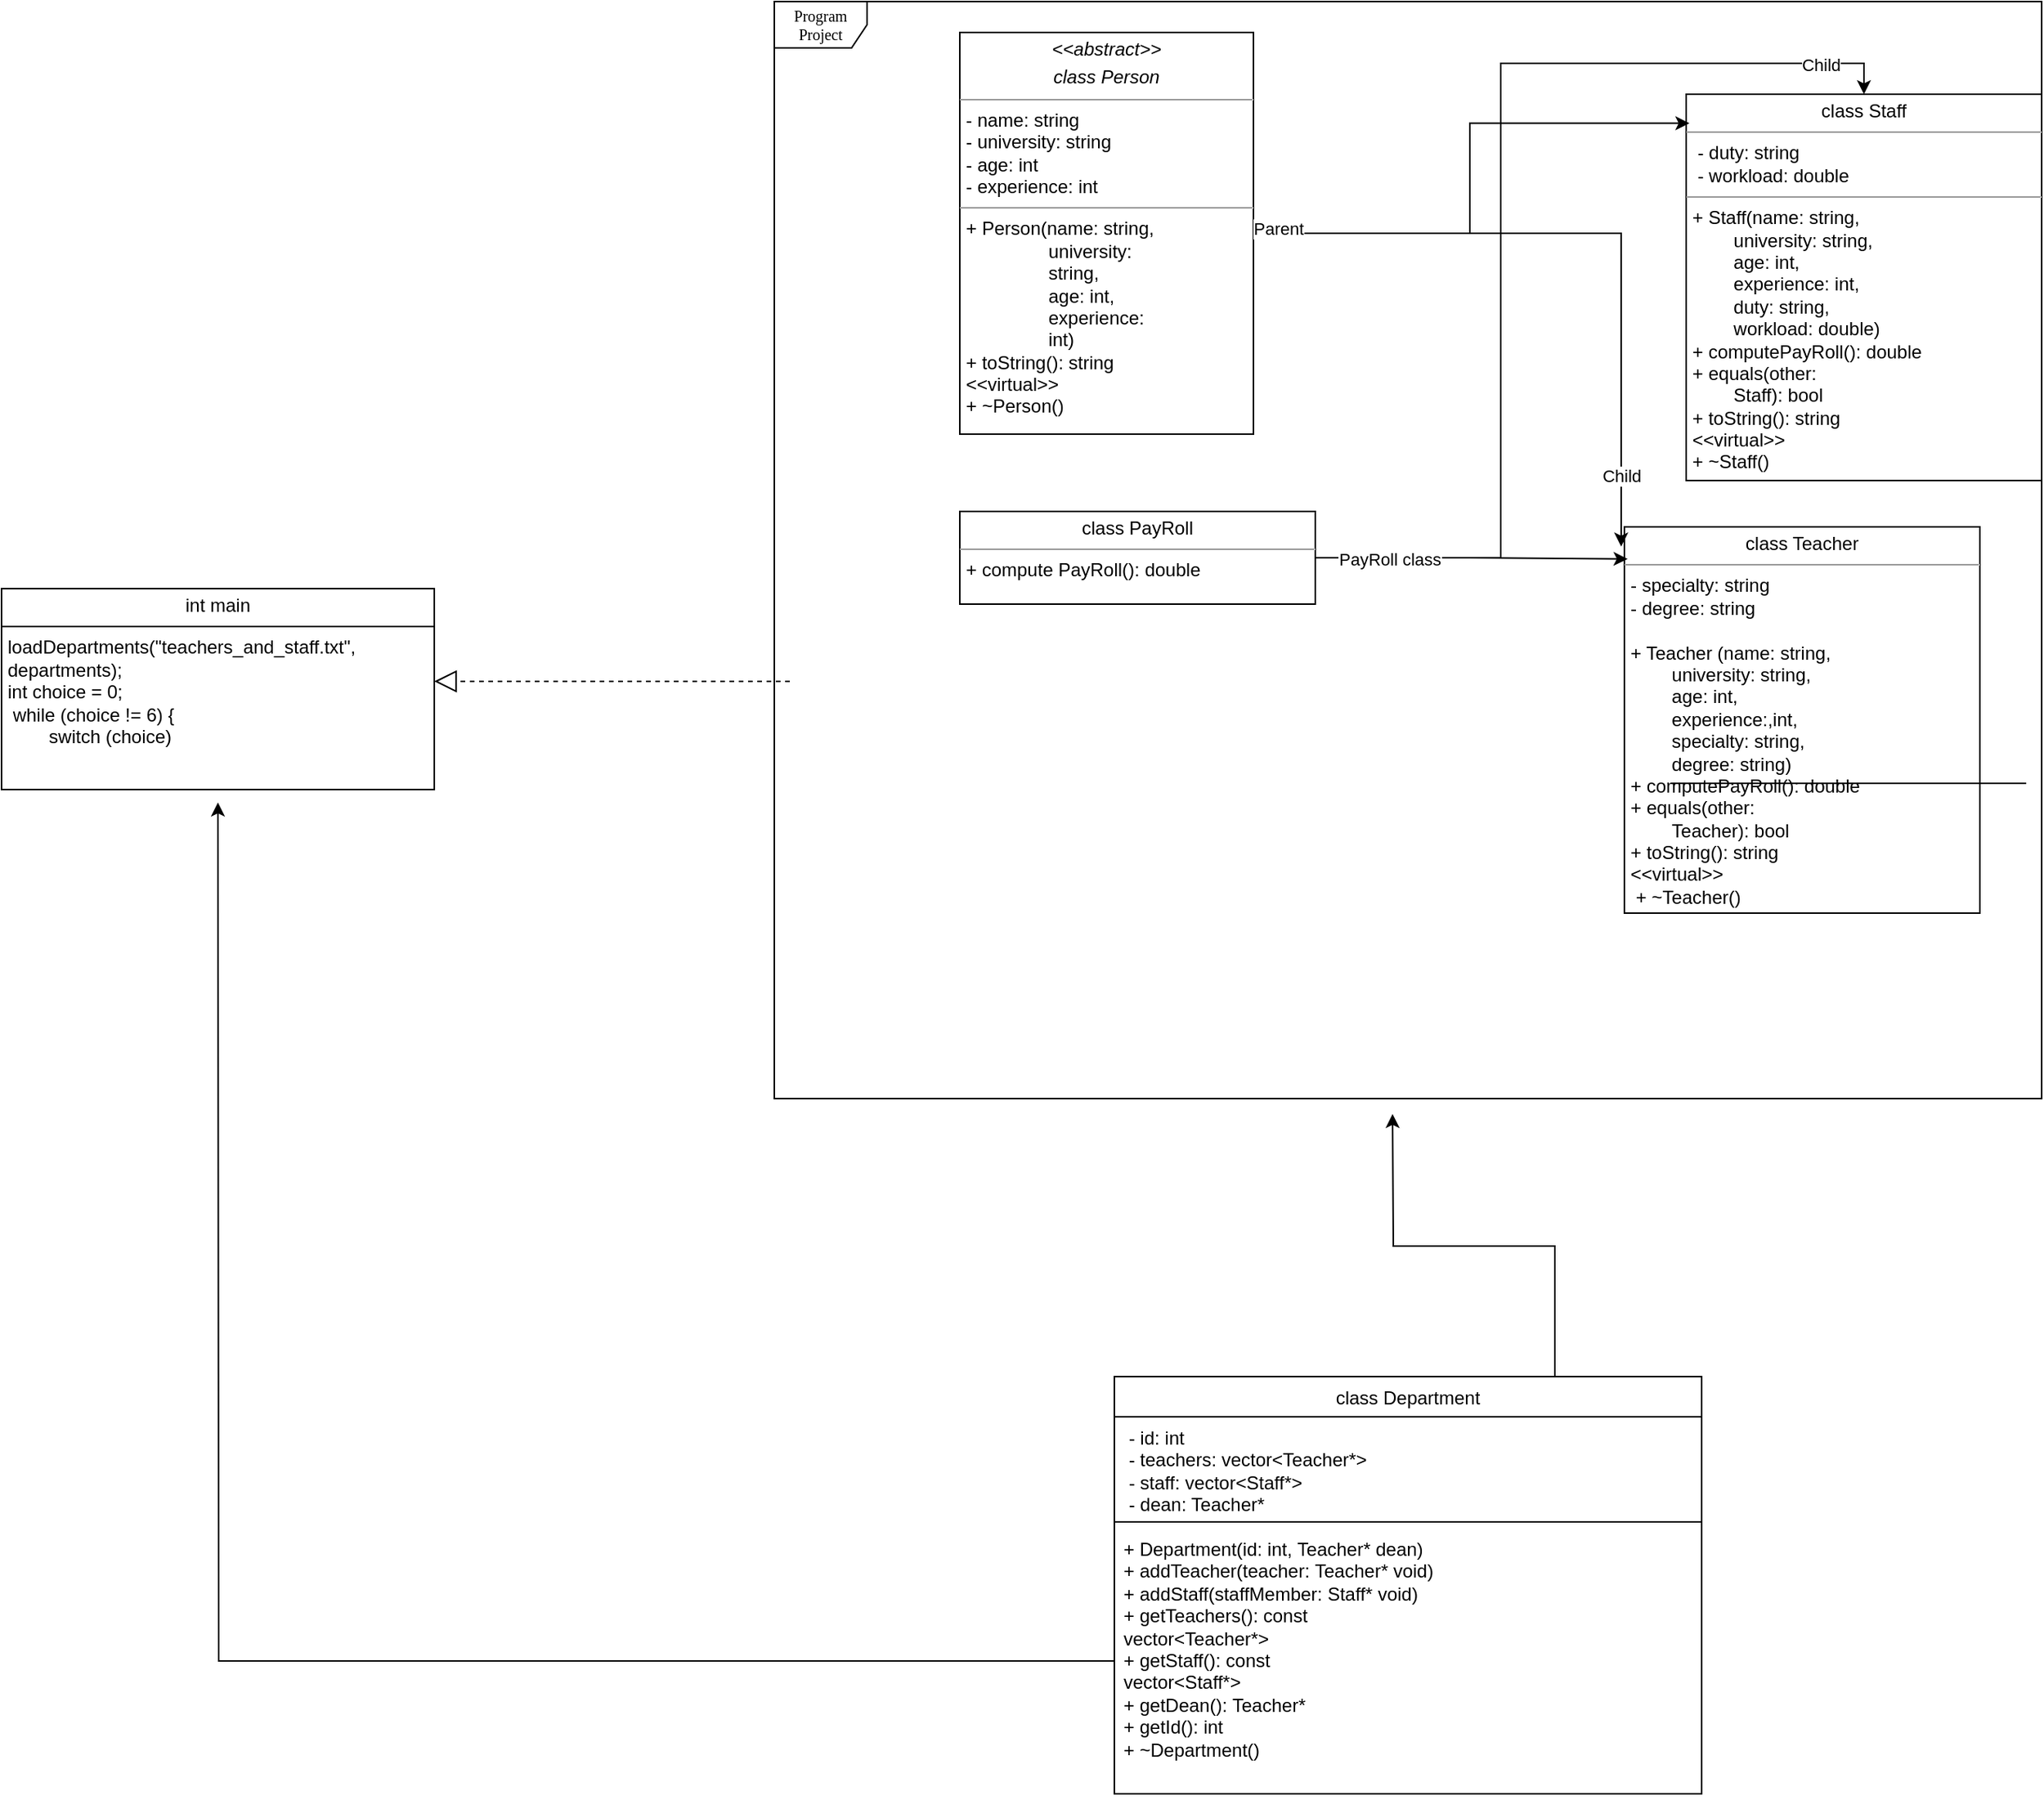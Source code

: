 <mxfile version="24.4.13" type="github">
  <diagram name="Page-1" id="c4acf3e9-155e-7222-9cf6-157b1a14988f">
    <mxGraphModel dx="2207" dy="573" grid="1" gridSize="10" guides="1" tooltips="1" connect="1" arrows="1" fold="1" page="1" pageScale="1" pageWidth="850" pageHeight="1100" background="none" math="0" shadow="0">
      <root>
        <mxCell id="0" />
        <mxCell id="1" parent="0" />
        <mxCell id="17acba5748e5396b-1" value="Program Project" style="shape=umlFrame;whiteSpace=wrap;html=1;rounded=0;shadow=0;comic=0;labelBackgroundColor=none;strokeWidth=1;fontFamily=Verdana;fontSize=10;align=center;" parent="1" vertex="1">
          <mxGeometry x="-50" y="10" width="820" height="710" as="geometry" />
        </mxCell>
        <mxCell id="5d2195bd80daf111-18" value="&lt;p style=&quot;margin:0px;margin-top:4px;text-align:center;&quot;&gt;&lt;i&gt;&amp;lt;&amp;lt;abstract&amp;gt;&amp;gt;&lt;/i&gt;&lt;/p&gt;&lt;p style=&quot;margin:0px;margin-top:4px;text-align:center;&quot;&gt;&lt;i&gt;class Person&lt;/i&gt;&lt;/p&gt;&lt;hr size=&quot;1&quot;&gt;&lt;p style=&quot;margin:0px;margin-left:4px;&quot;&gt;- name: string&lt;/p&gt;&lt;p style=&quot;margin:0px;margin-left:4px;&quot;&gt;- university: string&lt;/p&gt;&lt;p style=&quot;margin:0px;margin-left:4px;&quot;&gt;- age: int&lt;/p&gt;&lt;p style=&quot;margin:0px;margin-left:4px;&quot;&gt;- experience: int&lt;/p&gt;&lt;hr size=&quot;1&quot;&gt;&lt;p style=&quot;margin:0px;margin-left:4px;&quot;&gt;+ Person(name: string,&amp;nbsp;&lt;/p&gt;&lt;p style=&quot;margin:0px;margin-left:4px;&quot;&gt;&lt;span style=&quot;background-color: initial;&quot;&gt;&amp;nbsp; &amp;nbsp; &amp;nbsp; &amp;nbsp; &amp;nbsp; &amp;nbsp; &amp;nbsp; &amp;nbsp; university:&amp;nbsp; &amp;nbsp;&amp;nbsp;&lt;/span&gt;&lt;/p&gt;&lt;p style=&quot;margin:0px;margin-left:4px;&quot;&gt;&amp;nbsp; &amp;nbsp; &amp;nbsp; &amp;nbsp; &amp;nbsp; &amp;nbsp; &amp;nbsp; &amp;nbsp; string,&amp;nbsp; &amp;nbsp; &amp;nbsp; &amp;nbsp;&lt;/p&gt;&lt;p style=&quot;margin:0px;margin-left:4px;&quot;&gt;&amp;nbsp; &amp;nbsp; &amp;nbsp; &amp;nbsp; &amp;nbsp; &amp;nbsp; &amp;nbsp; &amp;nbsp; age: int,&amp;nbsp; &amp;nbsp; &amp;nbsp;&amp;nbsp;&lt;/p&gt;&lt;p style=&quot;margin:0px;margin-left:4px;&quot;&gt;&amp;nbsp; &amp;nbsp; &amp;nbsp; &amp;nbsp; &amp;nbsp; &amp;nbsp; &amp;nbsp; &amp;nbsp; experience:&amp;nbsp; &amp;nbsp;&amp;nbsp;&lt;/p&gt;&lt;p style=&quot;margin:0px;margin-left:4px;&quot;&gt;&amp;nbsp; &amp;nbsp; &amp;nbsp; &amp;nbsp; &amp;nbsp; &amp;nbsp; &amp;nbsp; &amp;nbsp; int)&amp;nbsp; &amp;nbsp; &amp;nbsp; &amp;nbsp; &amp;nbsp;&amp;nbsp;&lt;/p&gt;&lt;p style=&quot;margin:0px;margin-left:4px;&quot;&gt;+ toString(): string&amp;nbsp; &amp;nbsp;&lt;/p&gt;&lt;p style=&quot;margin:0px;margin-left:4px;&quot;&gt;&amp;lt;&amp;lt;virtual&amp;gt;&amp;gt;&amp;nbsp; &amp;nbsp; &amp;nbsp; &amp;nbsp; &amp;nbsp; &amp;nbsp; &amp;nbsp;&lt;/p&gt;&lt;p style=&quot;margin:0px;margin-left:4px;&quot;&gt;+ ~Person()&amp;nbsp; &amp;nbsp;&amp;nbsp;&lt;/p&gt;" style="verticalAlign=top;align=left;overflow=fill;fontSize=12;fontFamily=Helvetica;html=1;rounded=0;shadow=0;comic=0;labelBackgroundColor=none;strokeWidth=1" parent="1" vertex="1">
          <mxGeometry x="70" y="30" width="190" height="260" as="geometry" />
        </mxCell>
        <mxCell id="5d2195bd80daf111-19" value="&lt;p style=&quot;margin:0px;margin-top:4px;text-align:center;&quot;&gt;class Teacher&lt;/p&gt;&lt;hr size=&quot;1&quot;&gt;&lt;p style=&quot;margin:0px;margin-left:4px;&quot;&gt;&lt;/p&gt;&lt;p style=&quot;margin:0px;margin-left:4px;&quot;&gt;&lt;span style=&quot;background-color: initial;&quot;&gt;- specialty:&amp;nbsp;&lt;/span&gt;&lt;span style=&quot;background-color: initial;&quot;&gt;string&amp;nbsp; &amp;nbsp;&lt;/span&gt;&lt;br&gt;&lt;/p&gt;&lt;p style=&quot;margin:0px;margin-left:4px;&quot;&gt;- degree:&amp;nbsp;&lt;span style=&quot;background-color: initial;&quot;&gt;string&amp;nbsp;&amp;nbsp;&lt;/span&gt;&lt;/p&gt;&lt;p style=&quot;margin:0px;margin-left:4px;&quot;&gt;&lt;span style=&quot;background-color: initial;&quot;&gt;&lt;br&gt;&lt;/span&gt;&lt;/p&gt;&lt;p style=&quot;margin:0px;margin-left:4px;&quot;&gt;+ Teacher (name:&amp;nbsp;&lt;span style=&quot;background-color: initial;&quot;&gt;string,&amp;nbsp;&lt;/span&gt;&lt;/p&gt;&lt;p style=&quot;margin:0px;margin-left:4px;&quot;&gt;&lt;span style=&quot;background-color: initial;&quot;&gt;&lt;span style=&quot;white-space: pre;&quot;&gt;&#x9;&lt;/span&gt;university:&amp;nbsp;&lt;/span&gt;&lt;span style=&quot;background-color: initial;&quot;&gt;string,&amp;nbsp;&amp;nbsp;&lt;/span&gt;&lt;/p&gt;&lt;p style=&quot;margin:0px;margin-left:4px;&quot;&gt;&lt;span style=&quot;white-space: pre;&quot;&gt;&#x9;&lt;/span&gt;age: int,&amp;nbsp; &amp;nbsp; &amp;nbsp;&lt;/p&gt;&lt;p style=&quot;margin:0px;margin-left:4px;&quot;&gt;&lt;span style=&quot;background-color: initial;&quot;&gt;&lt;span style=&quot;white-space: pre;&quot;&gt;&#x9;&lt;/span&gt;experience:,&lt;/span&gt;&lt;span style=&quot;background-color: initial;&quot;&gt;int,&amp;nbsp; &amp;nbsp; &amp;nbsp; &amp;nbsp;&lt;/span&gt;&lt;/p&gt;&lt;p style=&quot;margin:0px;margin-left:4px;&quot;&gt;&lt;span style=&quot;background-color: initial;&quot;&gt;&lt;span style=&quot;white-space: pre;&quot;&gt;&#x9;&lt;/span&gt;specialty:&lt;/span&gt;&lt;span style=&quot;background-color: initial;&quot;&gt;&amp;nbsp;string,&amp;nbsp;&lt;/span&gt;&lt;/p&gt;&lt;p style=&quot;margin:0px;margin-left:4px;&quot;&gt;&lt;span style=&quot;white-space: pre;&quot;&gt;&#x9;&lt;/span&gt;degree:&amp;nbsp;&lt;span style=&quot;background-color: initial;&quot;&gt;string)&amp;nbsp; &amp;nbsp; &amp;nbsp;&amp;nbsp;&lt;/span&gt;&lt;/p&gt;&lt;p style=&quot;margin:0px;margin-left:4px;&quot;&gt;+ computePayRoll():&amp;nbsp;&lt;span style=&quot;background-color: initial;&quot;&gt;double&amp;nbsp;&lt;/span&gt;&lt;/p&gt;&lt;p style=&quot;margin:0px;margin-left:4px;&quot;&gt;+ equals(other:&amp;nbsp;&amp;nbsp;&lt;/p&gt;&lt;p style=&quot;margin:0px;margin-left:4px;&quot;&gt;&lt;span style=&quot;background-color: initial;&quot;&gt;&lt;span style=&quot;white-space: pre;&quot;&gt;&#x9;&lt;/span&gt;Teacher):&lt;/span&gt;&lt;span style=&quot;background-color: initial;&quot;&gt;&amp;nbsp;bool&amp;nbsp; &amp;nbsp;&lt;/span&gt;&lt;/p&gt;&lt;p style=&quot;margin:0px;margin-left:4px;&quot;&gt;+ toString(): string&amp;nbsp; &amp;nbsp;&lt;/p&gt;&lt;p style=&quot;margin:0px;margin-left:4px;&quot;&gt;&lt;span style=&quot;background-color: initial;&quot;&gt;&amp;lt;&amp;lt;virtual&amp;gt;&amp;gt;&amp;nbsp; &amp;nbsp; &amp;nbsp; &amp;nbsp; &amp;nbsp; &amp;nbsp;&amp;nbsp;&lt;/span&gt;&lt;/p&gt;&lt;p style=&quot;margin:0px;margin-left:4px;&quot;&gt;&lt;span style=&quot;background-color: initial;&quot;&gt;&amp;nbsp;+ ~Teacher()&amp;nbsp;&lt;/span&gt;&lt;/p&gt;" style="verticalAlign=top;align=left;overflow=fill;fontSize=12;fontFamily=Helvetica;html=1;rounded=0;shadow=0;comic=0;labelBackgroundColor=none;strokeWidth=1" parent="1" vertex="1">
          <mxGeometry x="500" y="350" width="230" height="250" as="geometry" />
        </mxCell>
        <mxCell id="LvMjk4B5w0dxx_g9D-OM-21" style="edgeStyle=orthogonalEdgeStyle;rounded=0;orthogonalLoop=1;jettySize=auto;html=1;entryX=0.5;entryY=0;entryDx=0;entryDy=0;" parent="1" source="5d2195bd80daf111-20" target="LvMjk4B5w0dxx_g9D-OM-23" edge="1">
          <mxGeometry relative="1" as="geometry">
            <mxPoint x="425" y="40" as="targetPoint" />
          </mxGeometry>
        </mxCell>
        <mxCell id="Bh-_urNm_L3etP5NiJio-16" value="Child" style="edgeLabel;html=1;align=center;verticalAlign=middle;resizable=0;points=[];" parent="LvMjk4B5w0dxx_g9D-OM-21" vertex="1" connectable="0">
          <mxGeometry x="0.861" y="-1" relative="1" as="geometry">
            <mxPoint as="offset" />
          </mxGeometry>
        </mxCell>
        <mxCell id="5d2195bd80daf111-20" value="&lt;p style=&quot;margin:0px;margin-top:4px;text-align:center;&quot;&gt;class PayRoll&lt;/p&gt;&lt;hr size=&quot;1&quot;&gt;&lt;p style=&quot;margin:0px;margin-left:4px;&quot;&gt;+ compute PayRoll(): double&lt;/p&gt;" style="verticalAlign=top;align=left;overflow=fill;fontSize=12;fontFamily=Helvetica;html=1;rounded=0;shadow=0;comic=0;labelBackgroundColor=none;strokeWidth=1" parent="1" vertex="1">
          <mxGeometry x="70" y="340" width="230" height="60" as="geometry" />
        </mxCell>
        <mxCell id="LvMjk4B5w0dxx_g9D-OM-23" value="&lt;p style=&quot;margin:0px;margin-top:4px;text-align:center;&quot;&gt;class Staff&lt;/p&gt;&lt;hr size=&quot;1&quot;&gt;&lt;p style=&quot;margin:0px;margin-left:4px;&quot;&gt;&amp;nbsp;- duty: string&lt;/p&gt;&lt;p style=&quot;margin:0px;margin-left:4px;&quot;&gt;&amp;nbsp;- workload: double&lt;/p&gt;&lt;hr size=&quot;1&quot;&gt;&lt;p style=&quot;margin:0px;margin-left:4px;&quot;&gt;+ Staff(name: string,&lt;/p&gt;&lt;p style=&quot;margin:0px;margin-left:4px;&quot;&gt;&amp;nbsp;&lt;span style=&quot;white-space: pre;&quot;&gt;&#x9;&lt;/span&gt;university:&amp;nbsp;&lt;span style=&quot;background-color: initial;&quot;&gt;string,&amp;nbsp;&lt;/span&gt;&lt;/p&gt;&lt;p style=&quot;margin:0px;margin-left:4px;&quot;&gt;&lt;span style=&quot;white-space: pre;&quot;&gt;&#x9;&lt;/span&gt;age: int,&amp;nbsp; &amp;nbsp; &amp;nbsp;&lt;/p&gt;&lt;p style=&quot;margin:0px;margin-left:4px;&quot;&gt;&amp;nbsp; &amp;nbsp; &amp;nbsp; &amp;nbsp; experience: i&lt;span style=&quot;background-color: initial;&quot;&gt;nt,&amp;nbsp;&lt;/span&gt;&lt;/p&gt;&lt;p style=&quot;margin:0px;margin-left:4px;&quot;&gt;&lt;span style=&quot;background-color: initial;&quot;&gt;&lt;span style=&quot;white-space: pre;&quot;&gt;&#x9;&lt;/span&gt;duty: string,&amp;nbsp; &amp;nbsp; &amp;nbsp; &amp;nbsp;&lt;/span&gt;&lt;/p&gt;&lt;p style=&quot;margin:0px;margin-left:4px;&quot;&gt;&amp;nbsp; &amp;nbsp; &amp;nbsp; &amp;nbsp; workload:&amp;nbsp;&lt;span style=&quot;background-color: initial;&quot;&gt;double)&amp;nbsp; &amp;nbsp; &amp;nbsp;&amp;nbsp;&lt;/span&gt;&lt;/p&gt;&lt;p style=&quot;margin:0px;margin-left:4px;&quot;&gt;+ computePayRoll():&amp;nbsp;&lt;span style=&quot;background-color: initial;&quot;&gt;double&amp;nbsp; &amp;nbsp; &amp;nbsp;&amp;nbsp;&lt;/span&gt;&lt;/p&gt;&lt;p style=&quot;margin:0px;margin-left:4px;&quot;&gt;+ equals(other:&amp;nbsp; &amp;nbsp;&amp;nbsp;&lt;/p&gt;&lt;p style=&quot;margin:0px;margin-left:4px;&quot;&gt;&lt;span style=&quot;white-space: pre;&quot;&gt;&#x9;&lt;/span&gt;Staff): bool&amp;nbsp;&lt;/p&gt;&lt;p style=&quot;margin:0px;margin-left:4px;&quot;&gt;+ toString(): string&lt;/p&gt;&lt;p style=&quot;margin:0px;margin-left:4px;&quot;&gt;&amp;lt;&amp;lt;virtual&amp;gt;&amp;gt;&amp;nbsp; &amp;nbsp; &amp;nbsp; &amp;nbsp;&amp;nbsp;&lt;/p&gt;&lt;p style=&quot;margin:0px;margin-left:4px;&quot;&gt;+ ~Staff()&amp;nbsp; &amp;nbsp;&amp;nbsp;&lt;/p&gt;&lt;p style=&quot;margin:0px;margin-left:4px;&quot;&gt;&lt;br&gt;&lt;/p&gt;" style="verticalAlign=top;align=left;overflow=fill;fontSize=12;fontFamily=Helvetica;html=1;rounded=0;shadow=0;comic=0;labelBackgroundColor=none;strokeWidth=1" parent="1" vertex="1">
          <mxGeometry x="540" y="70" width="230" height="250" as="geometry" />
        </mxCell>
        <mxCell id="Bh-_urNm_L3etP5NiJio-2" style="edgeStyle=orthogonalEdgeStyle;rounded=0;orthogonalLoop=1;jettySize=auto;html=1;entryX=-0.009;entryY=0.051;entryDx=0;entryDy=0;entryPerimeter=0;" parent="1" source="5d2195bd80daf111-18" target="5d2195bd80daf111-19" edge="1">
          <mxGeometry relative="1" as="geometry" />
        </mxCell>
        <mxCell id="Bh-_urNm_L3etP5NiJio-21" value="Child" style="edgeLabel;html=1;align=center;verticalAlign=middle;resizable=0;points=[];" parent="Bh-_urNm_L3etP5NiJio-2" vertex="1" connectable="0">
          <mxGeometry x="0.792" relative="1" as="geometry">
            <mxPoint as="offset" />
          </mxGeometry>
        </mxCell>
        <mxCell id="Bh-_urNm_L3etP5NiJio-3" style="edgeStyle=orthogonalEdgeStyle;rounded=0;orthogonalLoop=1;jettySize=auto;html=1;entryX=0.009;entryY=0.083;entryDx=0;entryDy=0;entryPerimeter=0;" parent="1" source="5d2195bd80daf111-20" target="5d2195bd80daf111-19" edge="1">
          <mxGeometry relative="1" as="geometry" />
        </mxCell>
        <mxCell id="XJJdo-Auk5NDTR2lQJK0-2" value="PayRoll class" style="edgeLabel;html=1;align=center;verticalAlign=middle;resizable=0;points=[];" vertex="1" connectable="0" parent="Bh-_urNm_L3etP5NiJio-3">
          <mxGeometry x="-0.531" y="-1" relative="1" as="geometry">
            <mxPoint as="offset" />
          </mxGeometry>
        </mxCell>
        <mxCell id="Bh-_urNm_L3etP5NiJio-4" style="edgeStyle=orthogonalEdgeStyle;rounded=0;orthogonalLoop=1;jettySize=auto;html=1;entryX=0.009;entryY=0.075;entryDx=0;entryDy=0;entryPerimeter=0;" parent="1" source="5d2195bd80daf111-18" target="LvMjk4B5w0dxx_g9D-OM-23" edge="1">
          <mxGeometry relative="1" as="geometry" />
        </mxCell>
        <mxCell id="Bh-_urNm_L3etP5NiJio-15" value="Parent" style="edgeLabel;html=1;align=center;verticalAlign=middle;resizable=0;points=[];" parent="Bh-_urNm_L3etP5NiJio-4" vertex="1" connectable="0">
          <mxGeometry x="-0.912" y="3" relative="1" as="geometry">
            <mxPoint as="offset" />
          </mxGeometry>
        </mxCell>
        <mxCell id="XJJdo-Auk5NDTR2lQJK0-18" style="edgeStyle=orthogonalEdgeStyle;rounded=0;orthogonalLoop=1;jettySize=auto;html=1;exitX=0.75;exitY=0;exitDx=0;exitDy=0;" edge="1" parent="1" source="Bh-_urNm_L3etP5NiJio-9">
          <mxGeometry relative="1" as="geometry">
            <mxPoint x="350" y="730" as="targetPoint" />
          </mxGeometry>
        </mxCell>
        <mxCell id="Bh-_urNm_L3etP5NiJio-9" value="&lt;span style=&quot;font-weight: 400;&quot;&gt;class Department&lt;/span&gt;" style="swimlane;fontStyle=1;align=center;verticalAlign=top;childLayout=stackLayout;horizontal=1;startSize=26;horizontalStack=0;resizeParent=1;resizeParentMax=0;resizeLast=0;collapsible=1;marginBottom=0;whiteSpace=wrap;html=1;" parent="1" vertex="1">
          <mxGeometry x="170" y="900" width="380" height="270" as="geometry" />
        </mxCell>
        <mxCell id="Bh-_urNm_L3etP5NiJio-10" value="&amp;nbsp;- id: int&lt;div&gt;&amp;nbsp;- teachers: vector&amp;lt;Teacher*&amp;gt;&lt;/div&gt;&lt;div&gt;&amp;nbsp;- staff: vector&amp;lt;Staff*&amp;gt;&lt;/div&gt;&lt;div&gt;&amp;nbsp;- dean: Teacher*&lt;/div&gt;" style="text;strokeColor=none;fillColor=none;align=left;verticalAlign=top;spacingLeft=4;spacingRight=4;overflow=hidden;rotatable=0;points=[[0,0.5],[1,0.5]];portConstraint=eastwest;whiteSpace=wrap;html=1;" parent="Bh-_urNm_L3etP5NiJio-9" vertex="1">
          <mxGeometry y="26" width="380" height="64" as="geometry" />
        </mxCell>
        <mxCell id="Bh-_urNm_L3etP5NiJio-11" value="" style="line;strokeWidth=1;fillColor=none;align=left;verticalAlign=middle;spacingTop=-1;spacingLeft=3;spacingRight=3;rotatable=0;labelPosition=right;points=[];portConstraint=eastwest;strokeColor=inherit;" parent="Bh-_urNm_L3etP5NiJio-9" vertex="1">
          <mxGeometry y="90" width="380" height="8" as="geometry" />
        </mxCell>
        <mxCell id="XJJdo-Auk5NDTR2lQJK0-19" style="edgeStyle=orthogonalEdgeStyle;rounded=0;orthogonalLoop=1;jettySize=auto;html=1;" edge="1" parent="Bh-_urNm_L3etP5NiJio-9" source="Bh-_urNm_L3etP5NiJio-12">
          <mxGeometry relative="1" as="geometry">
            <mxPoint x="-580" y="-371.6" as="targetPoint" />
          </mxGeometry>
        </mxCell>
        <mxCell id="Bh-_urNm_L3etP5NiJio-12" value="&lt;div&gt;+ Department(id: int,&amp;nbsp;&lt;span style=&quot;background-color: initial;&quot;&gt;Teacher*&amp;nbsp;&lt;/span&gt;&lt;span style=&quot;background-color: initial;&quot;&gt;dean)&amp;nbsp;&amp;nbsp;&lt;/span&gt;&lt;/div&gt;&lt;div&gt;+ addTeacher(teacher:&amp;nbsp;&lt;span style=&quot;background-color: initial;&quot;&gt;Teacher*&amp;nbsp;&lt;/span&gt;&lt;span style=&quot;background-color: initial;&quot;&gt;void)&amp;nbsp;&amp;nbsp;&lt;/span&gt;&lt;/div&gt;&lt;div&gt;+ addStaff(staffMember:&amp;nbsp;&lt;span style=&quot;background-color: initial;&quot;&gt;Staff*&lt;/span&gt;&lt;span style=&quot;background-color: initial;&quot;&gt;&amp;nbsp;void)&lt;/span&gt;&lt;/div&gt;&lt;div&gt;+ getTeachers():&amp;nbsp;&lt;span style=&quot;background-color: initial;&quot;&gt;const&lt;/span&gt;&lt;/div&gt;&lt;div&gt;vector&amp;lt;Teacher*&amp;gt;&lt;/div&gt;&lt;div&gt;&lt;span style=&quot;background-color: initial;&quot;&gt;+ getStaff():&amp;nbsp;&lt;/span&gt;&lt;span style=&quot;background-color: initial;&quot;&gt;const&lt;/span&gt;&lt;/div&gt;&lt;div&gt;vector&amp;lt;Staff*&amp;gt;&amp;nbsp;&lt;/div&gt;&lt;div&gt;&lt;span style=&quot;background-color: initial;&quot;&gt;+ getDean():&amp;nbsp;&lt;/span&gt;&lt;span style=&quot;background-color: initial;&quot;&gt;Teacher*&lt;/span&gt;&lt;/div&gt;&lt;div&gt;&lt;span style=&quot;background-color: initial;&quot;&gt;+ getId():&amp;nbsp;&lt;/span&gt;&lt;span style=&quot;background-color: initial;&quot;&gt;int&amp;nbsp;&amp;nbsp;&lt;/span&gt;&lt;/div&gt;&lt;div&gt;+ ~Department()&amp;nbsp;&lt;br&gt;&lt;/div&gt;" style="text;strokeColor=none;fillColor=none;align=left;verticalAlign=top;spacingLeft=4;spacingRight=4;overflow=hidden;rotatable=0;points=[[0,0.5],[1,0.5]];portConstraint=eastwest;whiteSpace=wrap;html=1;" parent="Bh-_urNm_L3etP5NiJio-9" vertex="1">
          <mxGeometry y="98" width="380" height="172" as="geometry" />
        </mxCell>
        <mxCell id="XJJdo-Auk5NDTR2lQJK0-11" value="" style="endArrow=block;dashed=1;endFill=0;endSize=12;html=1;rounded=0;" edge="1" parent="1">
          <mxGeometry width="160" relative="1" as="geometry">
            <mxPoint x="-40" y="450" as="sourcePoint" />
            <mxPoint x="-270" y="450" as="targetPoint" />
          </mxGeometry>
        </mxCell>
        <mxCell id="XJJdo-Auk5NDTR2lQJK0-15" value="&lt;p style=&quot;margin:0px;margin-top:4px;text-align:center;&quot;&gt;int main&lt;/p&gt;&lt;hr size=&quot;1&quot; style=&quot;border-style:solid;&quot;&gt;&lt;p style=&quot;margin:0px;margin-left:4px;&quot;&gt;loadDepartments(&quot;teachers_and_staff.txt&quot;, departments);&lt;br&gt;&lt;/p&gt;&lt;p style=&quot;margin:0px;margin-left:4px;&quot;&gt;int choice = 0;&amp;nbsp;&lt;br&gt;&lt;/p&gt;&lt;p style=&quot;margin:0px;margin-left:4px;&quot;&gt;&amp;nbsp;while (choice != 6) {&lt;/p&gt;&lt;p style=&quot;margin:0px;margin-left:4px;&quot;&gt;&amp;nbsp; &amp;nbsp; &amp;nbsp; &amp;nbsp; switch (choice)&lt;/p&gt;" style="verticalAlign=top;align=left;overflow=fill;html=1;whiteSpace=wrap;" vertex="1" parent="1">
          <mxGeometry x="-550" y="390" width="280" height="130" as="geometry" />
        </mxCell>
        <mxCell id="XJJdo-Auk5NDTR2lQJK0-17" value="" style="line;strokeWidth=1;fillColor=none;align=left;verticalAlign=middle;spacingTop=-1;spacingLeft=3;spacingRight=3;rotatable=0;labelPosition=right;points=[];portConstraint=eastwest;strokeColor=inherit;" vertex="1" parent="1">
          <mxGeometry x="530" y="512" width="230" height="8" as="geometry" />
        </mxCell>
      </root>
    </mxGraphModel>
  </diagram>
</mxfile>

